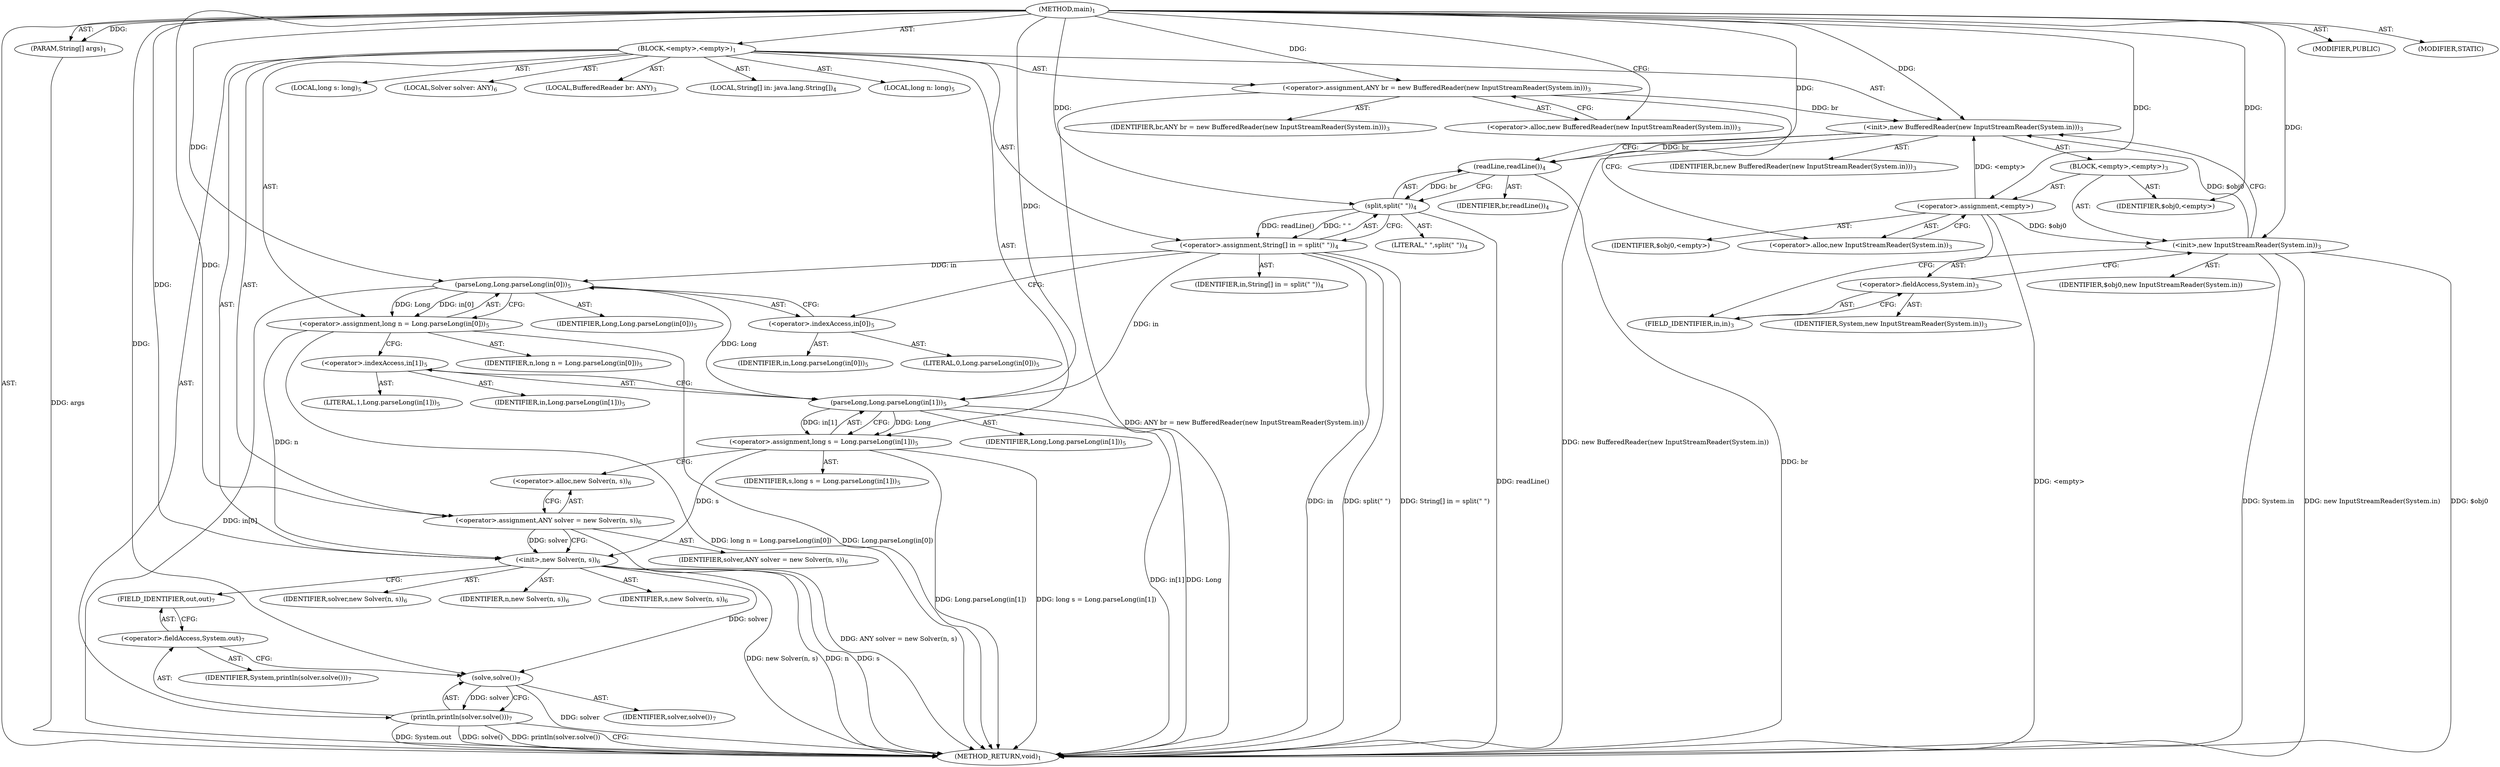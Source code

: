 digraph "main" {  
"21" [label = <(METHOD,main)<SUB>1</SUB>> ]
"22" [label = <(PARAM,String[] args)<SUB>1</SUB>> ]
"23" [label = <(BLOCK,&lt;empty&gt;,&lt;empty&gt;)<SUB>1</SUB>> ]
"4" [label = <(LOCAL,BufferedReader br: ANY)<SUB>3</SUB>> ]
"24" [label = <(&lt;operator&gt;.assignment,ANY br = new BufferedReader(new InputStreamReader(System.in)))<SUB>3</SUB>> ]
"25" [label = <(IDENTIFIER,br,ANY br = new BufferedReader(new InputStreamReader(System.in)))<SUB>3</SUB>> ]
"26" [label = <(&lt;operator&gt;.alloc,new BufferedReader(new InputStreamReader(System.in)))<SUB>3</SUB>> ]
"27" [label = <(&lt;init&gt;,new BufferedReader(new InputStreamReader(System.in)))<SUB>3</SUB>> ]
"3" [label = <(IDENTIFIER,br,new BufferedReader(new InputStreamReader(System.in)))<SUB>3</SUB>> ]
"28" [label = <(BLOCK,&lt;empty&gt;,&lt;empty&gt;)<SUB>3</SUB>> ]
"29" [label = <(&lt;operator&gt;.assignment,&lt;empty&gt;)> ]
"30" [label = <(IDENTIFIER,$obj0,&lt;empty&gt;)> ]
"31" [label = <(&lt;operator&gt;.alloc,new InputStreamReader(System.in))<SUB>3</SUB>> ]
"32" [label = <(&lt;init&gt;,new InputStreamReader(System.in))<SUB>3</SUB>> ]
"33" [label = <(IDENTIFIER,$obj0,new InputStreamReader(System.in))> ]
"34" [label = <(&lt;operator&gt;.fieldAccess,System.in)<SUB>3</SUB>> ]
"35" [label = <(IDENTIFIER,System,new InputStreamReader(System.in))<SUB>3</SUB>> ]
"36" [label = <(FIELD_IDENTIFIER,in,in)<SUB>3</SUB>> ]
"37" [label = <(IDENTIFIER,$obj0,&lt;empty&gt;)> ]
"38" [label = <(LOCAL,String[] in: java.lang.String[])<SUB>4</SUB>> ]
"39" [label = <(&lt;operator&gt;.assignment,String[] in = split(&quot; &quot;))<SUB>4</SUB>> ]
"40" [label = <(IDENTIFIER,in,String[] in = split(&quot; &quot;))<SUB>4</SUB>> ]
"41" [label = <(split,split(&quot; &quot;))<SUB>4</SUB>> ]
"42" [label = <(readLine,readLine())<SUB>4</SUB>> ]
"43" [label = <(IDENTIFIER,br,readLine())<SUB>4</SUB>> ]
"44" [label = <(LITERAL,&quot; &quot;,split(&quot; &quot;))<SUB>4</SUB>> ]
"45" [label = <(LOCAL,long n: long)<SUB>5</SUB>> ]
"46" [label = <(LOCAL,long s: long)<SUB>5</SUB>> ]
"47" [label = <(&lt;operator&gt;.assignment,long n = Long.parseLong(in[0]))<SUB>5</SUB>> ]
"48" [label = <(IDENTIFIER,n,long n = Long.parseLong(in[0]))<SUB>5</SUB>> ]
"49" [label = <(parseLong,Long.parseLong(in[0]))<SUB>5</SUB>> ]
"50" [label = <(IDENTIFIER,Long,Long.parseLong(in[0]))<SUB>5</SUB>> ]
"51" [label = <(&lt;operator&gt;.indexAccess,in[0])<SUB>5</SUB>> ]
"52" [label = <(IDENTIFIER,in,Long.parseLong(in[0]))<SUB>5</SUB>> ]
"53" [label = <(LITERAL,0,Long.parseLong(in[0]))<SUB>5</SUB>> ]
"54" [label = <(&lt;operator&gt;.assignment,long s = Long.parseLong(in[1]))<SUB>5</SUB>> ]
"55" [label = <(IDENTIFIER,s,long s = Long.parseLong(in[1]))<SUB>5</SUB>> ]
"56" [label = <(parseLong,Long.parseLong(in[1]))<SUB>5</SUB>> ]
"57" [label = <(IDENTIFIER,Long,Long.parseLong(in[1]))<SUB>5</SUB>> ]
"58" [label = <(&lt;operator&gt;.indexAccess,in[1])<SUB>5</SUB>> ]
"59" [label = <(IDENTIFIER,in,Long.parseLong(in[1]))<SUB>5</SUB>> ]
"60" [label = <(LITERAL,1,Long.parseLong(in[1]))<SUB>5</SUB>> ]
"6" [label = <(LOCAL,Solver solver: ANY)<SUB>6</SUB>> ]
"61" [label = <(&lt;operator&gt;.assignment,ANY solver = new Solver(n, s))<SUB>6</SUB>> ]
"62" [label = <(IDENTIFIER,solver,ANY solver = new Solver(n, s))<SUB>6</SUB>> ]
"63" [label = <(&lt;operator&gt;.alloc,new Solver(n, s))<SUB>6</SUB>> ]
"64" [label = <(&lt;init&gt;,new Solver(n, s))<SUB>6</SUB>> ]
"5" [label = <(IDENTIFIER,solver,new Solver(n, s))<SUB>6</SUB>> ]
"65" [label = <(IDENTIFIER,n,new Solver(n, s))<SUB>6</SUB>> ]
"66" [label = <(IDENTIFIER,s,new Solver(n, s))<SUB>6</SUB>> ]
"67" [label = <(println,println(solver.solve()))<SUB>7</SUB>> ]
"68" [label = <(&lt;operator&gt;.fieldAccess,System.out)<SUB>7</SUB>> ]
"69" [label = <(IDENTIFIER,System,println(solver.solve()))<SUB>7</SUB>> ]
"70" [label = <(FIELD_IDENTIFIER,out,out)<SUB>7</SUB>> ]
"71" [label = <(solve,solve())<SUB>7</SUB>> ]
"72" [label = <(IDENTIFIER,solver,solve())<SUB>7</SUB>> ]
"73" [label = <(MODIFIER,PUBLIC)> ]
"74" [label = <(MODIFIER,STATIC)> ]
"75" [label = <(METHOD_RETURN,void)<SUB>1</SUB>> ]
  "21" -> "22"  [ label = "AST: "] 
  "21" -> "23"  [ label = "AST: "] 
  "21" -> "73"  [ label = "AST: "] 
  "21" -> "74"  [ label = "AST: "] 
  "21" -> "75"  [ label = "AST: "] 
  "23" -> "4"  [ label = "AST: "] 
  "23" -> "24"  [ label = "AST: "] 
  "23" -> "27"  [ label = "AST: "] 
  "23" -> "38"  [ label = "AST: "] 
  "23" -> "39"  [ label = "AST: "] 
  "23" -> "45"  [ label = "AST: "] 
  "23" -> "46"  [ label = "AST: "] 
  "23" -> "47"  [ label = "AST: "] 
  "23" -> "54"  [ label = "AST: "] 
  "23" -> "6"  [ label = "AST: "] 
  "23" -> "61"  [ label = "AST: "] 
  "23" -> "64"  [ label = "AST: "] 
  "23" -> "67"  [ label = "AST: "] 
  "24" -> "25"  [ label = "AST: "] 
  "24" -> "26"  [ label = "AST: "] 
  "27" -> "3"  [ label = "AST: "] 
  "27" -> "28"  [ label = "AST: "] 
  "28" -> "29"  [ label = "AST: "] 
  "28" -> "32"  [ label = "AST: "] 
  "28" -> "37"  [ label = "AST: "] 
  "29" -> "30"  [ label = "AST: "] 
  "29" -> "31"  [ label = "AST: "] 
  "32" -> "33"  [ label = "AST: "] 
  "32" -> "34"  [ label = "AST: "] 
  "34" -> "35"  [ label = "AST: "] 
  "34" -> "36"  [ label = "AST: "] 
  "39" -> "40"  [ label = "AST: "] 
  "39" -> "41"  [ label = "AST: "] 
  "41" -> "42"  [ label = "AST: "] 
  "41" -> "44"  [ label = "AST: "] 
  "42" -> "43"  [ label = "AST: "] 
  "47" -> "48"  [ label = "AST: "] 
  "47" -> "49"  [ label = "AST: "] 
  "49" -> "50"  [ label = "AST: "] 
  "49" -> "51"  [ label = "AST: "] 
  "51" -> "52"  [ label = "AST: "] 
  "51" -> "53"  [ label = "AST: "] 
  "54" -> "55"  [ label = "AST: "] 
  "54" -> "56"  [ label = "AST: "] 
  "56" -> "57"  [ label = "AST: "] 
  "56" -> "58"  [ label = "AST: "] 
  "58" -> "59"  [ label = "AST: "] 
  "58" -> "60"  [ label = "AST: "] 
  "61" -> "62"  [ label = "AST: "] 
  "61" -> "63"  [ label = "AST: "] 
  "64" -> "5"  [ label = "AST: "] 
  "64" -> "65"  [ label = "AST: "] 
  "64" -> "66"  [ label = "AST: "] 
  "67" -> "68"  [ label = "AST: "] 
  "67" -> "71"  [ label = "AST: "] 
  "68" -> "69"  [ label = "AST: "] 
  "68" -> "70"  [ label = "AST: "] 
  "71" -> "72"  [ label = "AST: "] 
  "24" -> "31"  [ label = "CFG: "] 
  "27" -> "42"  [ label = "CFG: "] 
  "39" -> "51"  [ label = "CFG: "] 
  "47" -> "58"  [ label = "CFG: "] 
  "54" -> "63"  [ label = "CFG: "] 
  "61" -> "64"  [ label = "CFG: "] 
  "64" -> "70"  [ label = "CFG: "] 
  "67" -> "75"  [ label = "CFG: "] 
  "26" -> "24"  [ label = "CFG: "] 
  "41" -> "39"  [ label = "CFG: "] 
  "49" -> "47"  [ label = "CFG: "] 
  "56" -> "54"  [ label = "CFG: "] 
  "63" -> "61"  [ label = "CFG: "] 
  "68" -> "71"  [ label = "CFG: "] 
  "71" -> "67"  [ label = "CFG: "] 
  "29" -> "36"  [ label = "CFG: "] 
  "32" -> "27"  [ label = "CFG: "] 
  "42" -> "41"  [ label = "CFG: "] 
  "51" -> "49"  [ label = "CFG: "] 
  "58" -> "56"  [ label = "CFG: "] 
  "70" -> "68"  [ label = "CFG: "] 
  "31" -> "29"  [ label = "CFG: "] 
  "34" -> "32"  [ label = "CFG: "] 
  "36" -> "34"  [ label = "CFG: "] 
  "21" -> "26"  [ label = "CFG: "] 
  "22" -> "75"  [ label = "DDG: args"] 
  "24" -> "75"  [ label = "DDG: ANY br = new BufferedReader(new InputStreamReader(System.in))"] 
  "29" -> "75"  [ label = "DDG: &lt;empty&gt;"] 
  "32" -> "75"  [ label = "DDG: $obj0"] 
  "32" -> "75"  [ label = "DDG: System.in"] 
  "32" -> "75"  [ label = "DDG: new InputStreamReader(System.in)"] 
  "27" -> "75"  [ label = "DDG: new BufferedReader(new InputStreamReader(System.in))"] 
  "39" -> "75"  [ label = "DDG: in"] 
  "42" -> "75"  [ label = "DDG: br"] 
  "41" -> "75"  [ label = "DDG: readLine()"] 
  "39" -> "75"  [ label = "DDG: split(&quot; &quot;)"] 
  "39" -> "75"  [ label = "DDG: String[] in = split(&quot; &quot;)"] 
  "49" -> "75"  [ label = "DDG: in[0]"] 
  "47" -> "75"  [ label = "DDG: Long.parseLong(in[0])"] 
  "47" -> "75"  [ label = "DDG: long n = Long.parseLong(in[0])"] 
  "56" -> "75"  [ label = "DDG: Long"] 
  "56" -> "75"  [ label = "DDG: in[1]"] 
  "54" -> "75"  [ label = "DDG: Long.parseLong(in[1])"] 
  "54" -> "75"  [ label = "DDG: long s = Long.parseLong(in[1])"] 
  "61" -> "75"  [ label = "DDG: ANY solver = new Solver(n, s)"] 
  "64" -> "75"  [ label = "DDG: n"] 
  "64" -> "75"  [ label = "DDG: s"] 
  "64" -> "75"  [ label = "DDG: new Solver(n, s)"] 
  "67" -> "75"  [ label = "DDG: System.out"] 
  "71" -> "75"  [ label = "DDG: solver"] 
  "67" -> "75"  [ label = "DDG: solve()"] 
  "67" -> "75"  [ label = "DDG: println(solver.solve())"] 
  "21" -> "22"  [ label = "DDG: "] 
  "21" -> "24"  [ label = "DDG: "] 
  "41" -> "39"  [ label = "DDG: readLine()"] 
  "41" -> "39"  [ label = "DDG: &quot; &quot;"] 
  "49" -> "47"  [ label = "DDG: Long"] 
  "49" -> "47"  [ label = "DDG: in[0]"] 
  "56" -> "54"  [ label = "DDG: Long"] 
  "56" -> "54"  [ label = "DDG: in[1]"] 
  "21" -> "61"  [ label = "DDG: "] 
  "24" -> "27"  [ label = "DDG: br"] 
  "21" -> "27"  [ label = "DDG: "] 
  "29" -> "27"  [ label = "DDG: &lt;empty&gt;"] 
  "32" -> "27"  [ label = "DDG: $obj0"] 
  "61" -> "64"  [ label = "DDG: solver"] 
  "21" -> "64"  [ label = "DDG: "] 
  "47" -> "64"  [ label = "DDG: n"] 
  "54" -> "64"  [ label = "DDG: s"] 
  "71" -> "67"  [ label = "DDG: solver"] 
  "21" -> "29"  [ label = "DDG: "] 
  "21" -> "37"  [ label = "DDG: "] 
  "42" -> "41"  [ label = "DDG: br"] 
  "21" -> "41"  [ label = "DDG: "] 
  "21" -> "49"  [ label = "DDG: "] 
  "39" -> "49"  [ label = "DDG: in"] 
  "49" -> "56"  [ label = "DDG: Long"] 
  "21" -> "56"  [ label = "DDG: "] 
  "39" -> "56"  [ label = "DDG: in"] 
  "64" -> "71"  [ label = "DDG: solver"] 
  "21" -> "71"  [ label = "DDG: "] 
  "29" -> "32"  [ label = "DDG: $obj0"] 
  "21" -> "32"  [ label = "DDG: "] 
  "27" -> "42"  [ label = "DDG: br"] 
  "21" -> "42"  [ label = "DDG: "] 
}
